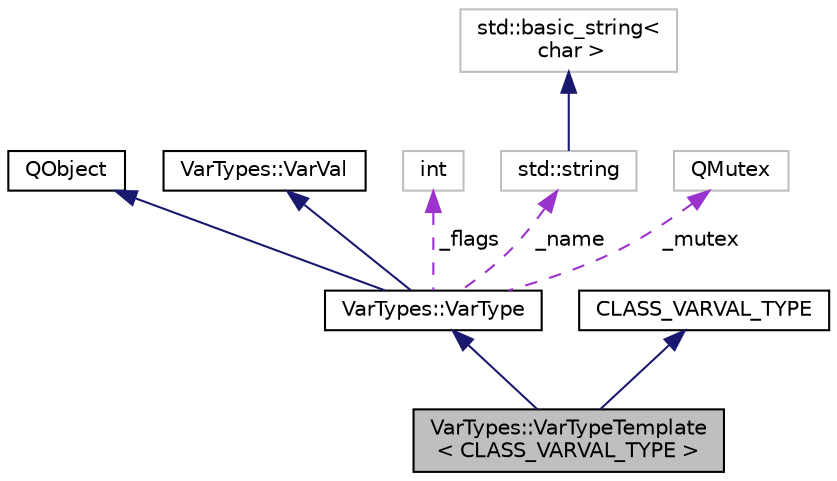 digraph "VarTypes::VarTypeTemplate&lt; CLASS_VARVAL_TYPE &gt;"
{
 // INTERACTIVE_SVG=YES
  edge [fontname="Helvetica",fontsize="10",labelfontname="Helvetica",labelfontsize="10"];
  node [fontname="Helvetica",fontsize="10",shape=record];
  Node1 [label="VarTypes::VarTypeTemplate\l\< CLASS_VARVAL_TYPE \>",height=0.2,width=0.4,color="black", fillcolor="grey75", style="filled", fontcolor="black"];
  Node2 -> Node1 [dir="back",color="midnightblue",fontsize="10",style="solid",fontname="Helvetica"];
  Node2 [label="VarTypes::VarType",height=0.2,width=0.4,color="black", fillcolor="white", style="filled",URL="$d4/d59/class_var_types_1_1_var_type.html",tooltip="The base class of the VarTypes system. "];
  Node3 -> Node2 [dir="back",color="midnightblue",fontsize="10",style="solid",fontname="Helvetica"];
  Node3 [label="QObject",height=0.2,width=0.4,color="black", fillcolor="white", style="filled",URL="$dc/d4f/class_q_object.html"];
  Node4 -> Node2 [dir="back",color="midnightblue",fontsize="10",style="solid",fontname="Helvetica"];
  Node4 [label="VarTypes::VarVal",height=0.2,width=0.4,color="black", fillcolor="white", style="filled",URL="$d6/de8/class_var_types_1_1_var_val.html"];
  Node5 -> Node2 [dir="back",color="darkorchid3",fontsize="10",style="dashed",label=" _flags" ,fontname="Helvetica"];
  Node5 [label="int",height=0.2,width=0.4,color="grey75", fillcolor="white", style="filled"];
  Node6 -> Node2 [dir="back",color="darkorchid3",fontsize="10",style="dashed",label=" _name" ,fontname="Helvetica"];
  Node6 [label="std::string",height=0.2,width=0.4,color="grey75", fillcolor="white", style="filled",tooltip="STL class. "];
  Node7 -> Node6 [dir="back",color="midnightblue",fontsize="10",style="solid",fontname="Helvetica"];
  Node7 [label="std::basic_string\<\l char \>",height=0.2,width=0.4,color="grey75", fillcolor="white", style="filled",tooltip="STL class. "];
  Node8 -> Node2 [dir="back",color="darkorchid3",fontsize="10",style="dashed",label=" _mutex" ,fontname="Helvetica"];
  Node8 [label="QMutex",height=0.2,width=0.4,color="grey75", fillcolor="white", style="filled"];
  Node9 -> Node1 [dir="back",color="midnightblue",fontsize="10",style="solid",fontname="Helvetica"];
  Node9 [label="CLASS_VARVAL_TYPE",height=0.2,width=0.4,color="black", fillcolor="white", style="filled",URL="$d4/d6d/class_var_types_1_1_c_l_a_s_s___v_a_r_v_a_l___t_y_p_e.html"];
}
